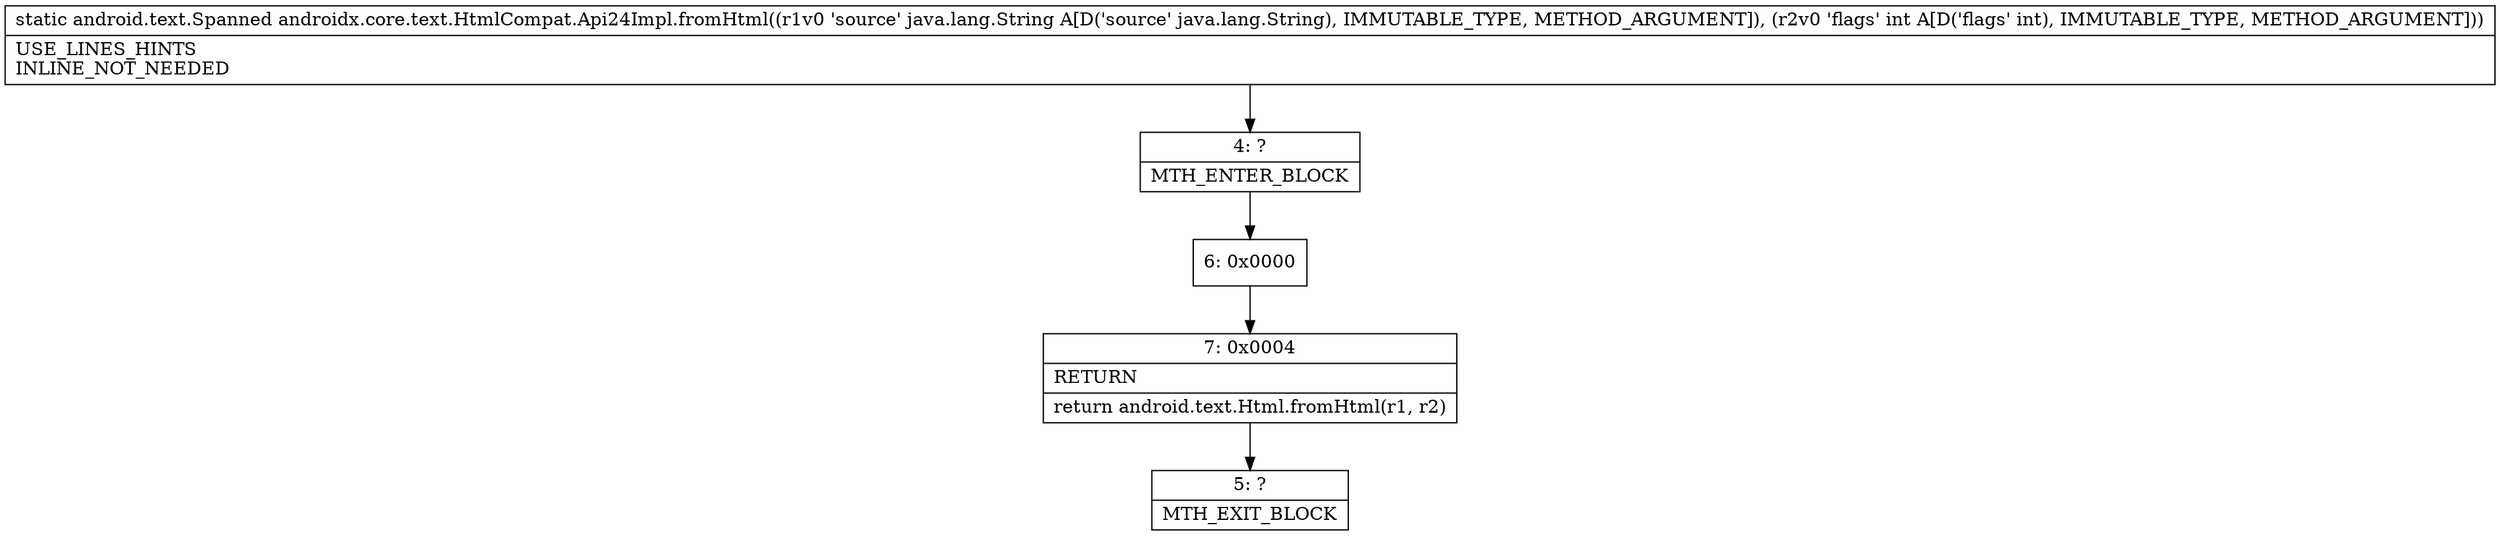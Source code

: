 digraph "CFG forandroidx.core.text.HtmlCompat.Api24Impl.fromHtml(Ljava\/lang\/String;I)Landroid\/text\/Spanned;" {
Node_4 [shape=record,label="{4\:\ ?|MTH_ENTER_BLOCK\l}"];
Node_6 [shape=record,label="{6\:\ 0x0000}"];
Node_7 [shape=record,label="{7\:\ 0x0004|RETURN\l|return android.text.Html.fromHtml(r1, r2)\l}"];
Node_5 [shape=record,label="{5\:\ ?|MTH_EXIT_BLOCK\l}"];
MethodNode[shape=record,label="{static android.text.Spanned androidx.core.text.HtmlCompat.Api24Impl.fromHtml((r1v0 'source' java.lang.String A[D('source' java.lang.String), IMMUTABLE_TYPE, METHOD_ARGUMENT]), (r2v0 'flags' int A[D('flags' int), IMMUTABLE_TYPE, METHOD_ARGUMENT]))  | USE_LINES_HINTS\lINLINE_NOT_NEEDED\l}"];
MethodNode -> Node_4;Node_4 -> Node_6;
Node_6 -> Node_7;
Node_7 -> Node_5;
}

